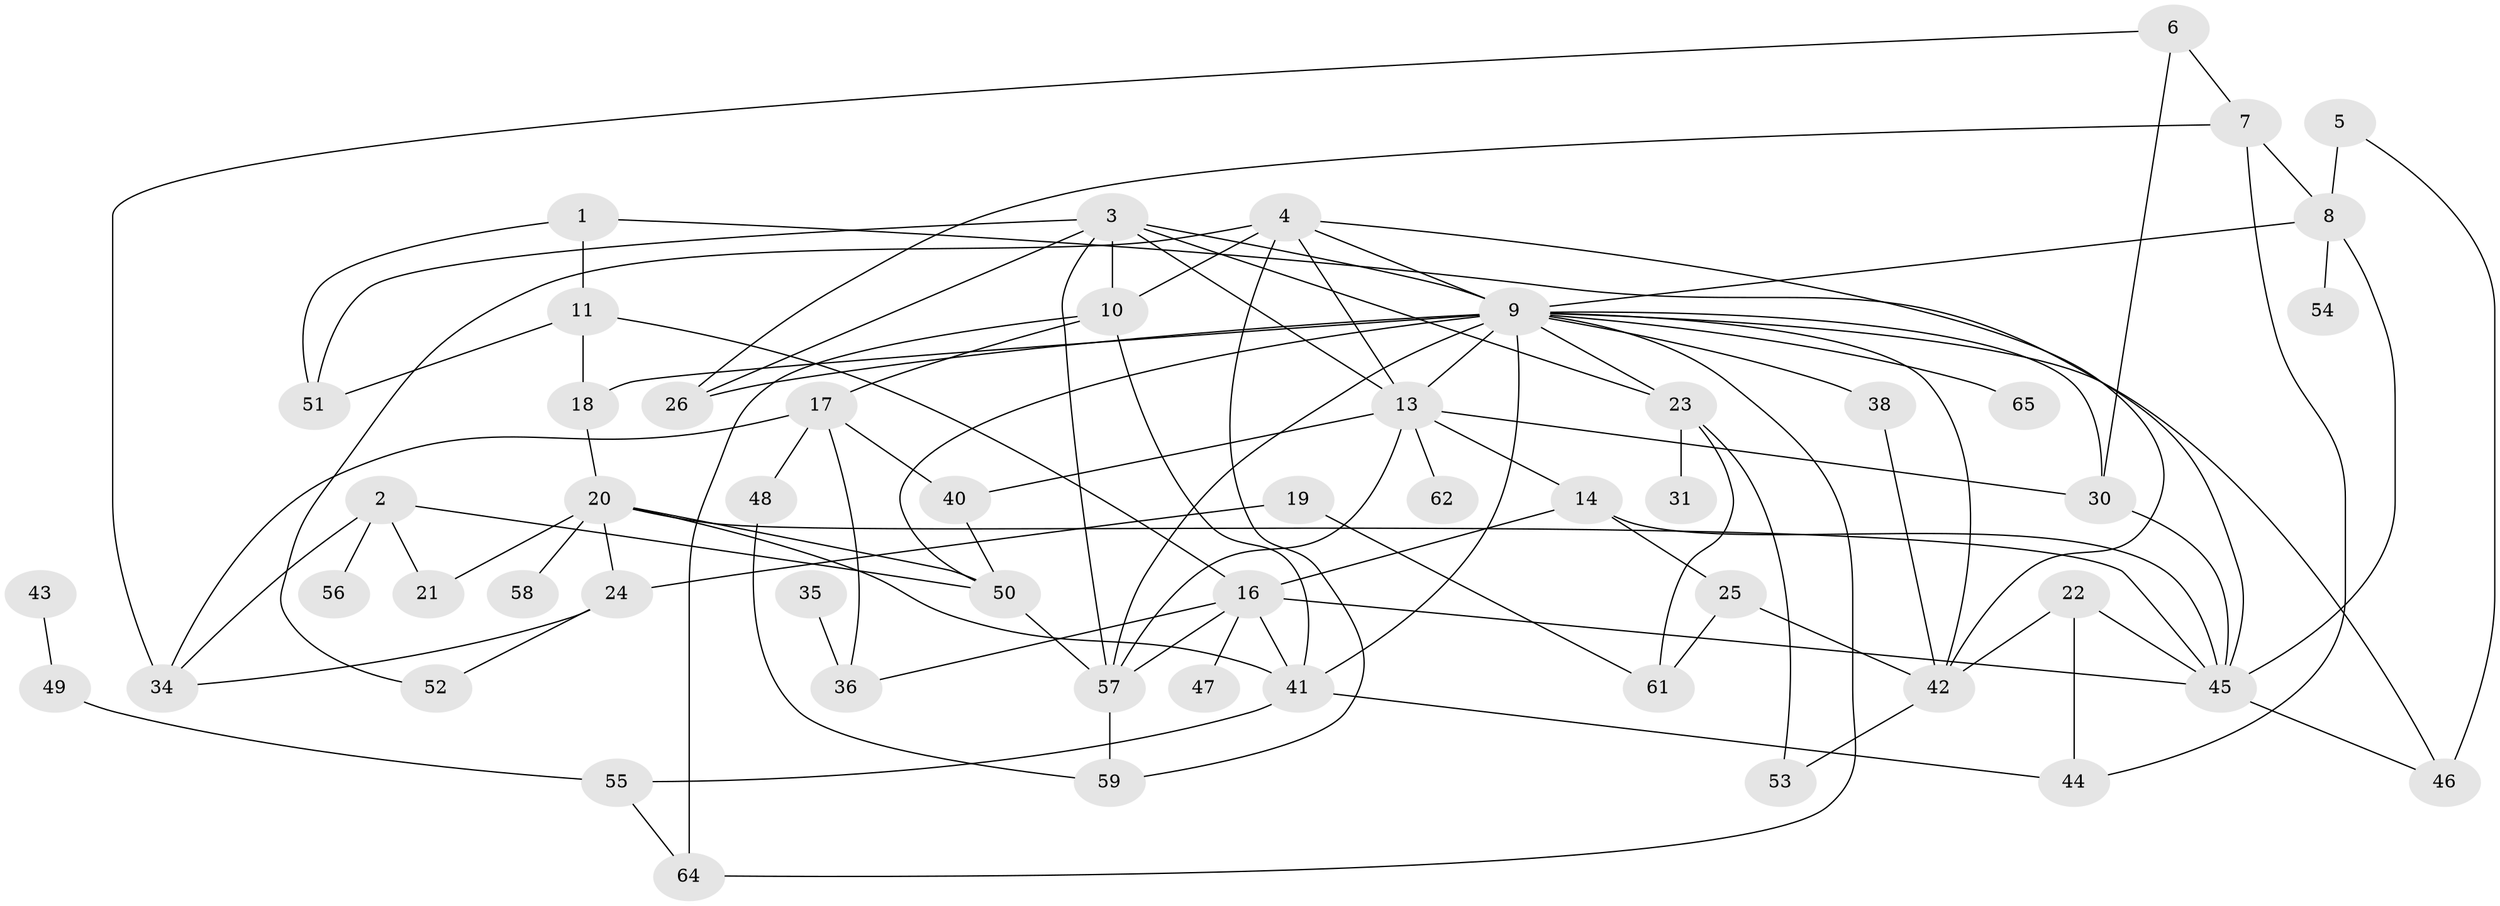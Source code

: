 // original degree distribution, {1: 0.20930232558139536, 3: 0.2558139534883721, 2: 0.20155038759689922, 4: 0.13953488372093023, 6: 0.03875968992248062, 5: 0.06201550387596899, 0: 0.06976744186046512, 7: 0.015503875968992248, 8: 0.007751937984496124}
// Generated by graph-tools (version 1.1) at 2025/47/03/04/25 22:47:56]
// undirected, 54 vertices, 100 edges
graph export_dot {
  node [color=gray90,style=filled];
  1;
  2;
  3;
  4;
  5;
  6;
  7;
  8;
  9;
  10;
  11;
  13;
  14;
  16;
  17;
  18;
  19;
  20;
  21;
  22;
  23;
  24;
  25;
  26;
  30;
  31;
  34;
  35;
  36;
  38;
  40;
  41;
  42;
  43;
  44;
  45;
  46;
  47;
  48;
  49;
  50;
  51;
  52;
  53;
  54;
  55;
  56;
  57;
  58;
  59;
  61;
  62;
  64;
  65;
  1 -- 11 [weight=1.0];
  1 -- 45 [weight=1.0];
  1 -- 51 [weight=1.0];
  2 -- 21 [weight=1.0];
  2 -- 34 [weight=1.0];
  2 -- 50 [weight=1.0];
  2 -- 56 [weight=1.0];
  3 -- 9 [weight=1.0];
  3 -- 10 [weight=1.0];
  3 -- 13 [weight=1.0];
  3 -- 23 [weight=1.0];
  3 -- 26 [weight=1.0];
  3 -- 51 [weight=1.0];
  3 -- 57 [weight=1.0];
  4 -- 9 [weight=1.0];
  4 -- 10 [weight=1.0];
  4 -- 13 [weight=1.0];
  4 -- 42 [weight=1.0];
  4 -- 52 [weight=1.0];
  4 -- 59 [weight=1.0];
  5 -- 8 [weight=2.0];
  5 -- 46 [weight=1.0];
  6 -- 7 [weight=1.0];
  6 -- 30 [weight=1.0];
  6 -- 34 [weight=1.0];
  7 -- 8 [weight=1.0];
  7 -- 26 [weight=2.0];
  7 -- 44 [weight=1.0];
  8 -- 9 [weight=1.0];
  8 -- 45 [weight=1.0];
  8 -- 54 [weight=1.0];
  9 -- 13 [weight=1.0];
  9 -- 18 [weight=1.0];
  9 -- 23 [weight=1.0];
  9 -- 26 [weight=1.0];
  9 -- 30 [weight=1.0];
  9 -- 38 [weight=1.0];
  9 -- 41 [weight=2.0];
  9 -- 42 [weight=1.0];
  9 -- 46 [weight=1.0];
  9 -- 50 [weight=1.0];
  9 -- 57 [weight=1.0];
  9 -- 64 [weight=1.0];
  9 -- 65 [weight=1.0];
  10 -- 17 [weight=1.0];
  10 -- 41 [weight=1.0];
  10 -- 64 [weight=1.0];
  11 -- 16 [weight=1.0];
  11 -- 18 [weight=1.0];
  11 -- 51 [weight=1.0];
  13 -- 14 [weight=1.0];
  13 -- 30 [weight=1.0];
  13 -- 40 [weight=1.0];
  13 -- 57 [weight=1.0];
  13 -- 62 [weight=1.0];
  14 -- 16 [weight=1.0];
  14 -- 25 [weight=1.0];
  14 -- 45 [weight=1.0];
  16 -- 36 [weight=1.0];
  16 -- 41 [weight=1.0];
  16 -- 45 [weight=1.0];
  16 -- 47 [weight=1.0];
  16 -- 57 [weight=1.0];
  17 -- 34 [weight=2.0];
  17 -- 36 [weight=1.0];
  17 -- 40 [weight=1.0];
  17 -- 48 [weight=1.0];
  18 -- 20 [weight=1.0];
  19 -- 24 [weight=1.0];
  19 -- 61 [weight=1.0];
  20 -- 21 [weight=1.0];
  20 -- 24 [weight=1.0];
  20 -- 41 [weight=1.0];
  20 -- 45 [weight=1.0];
  20 -- 50 [weight=1.0];
  20 -- 58 [weight=2.0];
  22 -- 42 [weight=1.0];
  22 -- 44 [weight=1.0];
  22 -- 45 [weight=1.0];
  23 -- 31 [weight=1.0];
  23 -- 53 [weight=1.0];
  23 -- 61 [weight=1.0];
  24 -- 34 [weight=1.0];
  24 -- 52 [weight=1.0];
  25 -- 42 [weight=1.0];
  25 -- 61 [weight=1.0];
  30 -- 45 [weight=1.0];
  35 -- 36 [weight=2.0];
  38 -- 42 [weight=1.0];
  40 -- 50 [weight=1.0];
  41 -- 44 [weight=1.0];
  41 -- 55 [weight=1.0];
  42 -- 53 [weight=1.0];
  43 -- 49 [weight=1.0];
  45 -- 46 [weight=1.0];
  48 -- 59 [weight=1.0];
  49 -- 55 [weight=1.0];
  50 -- 57 [weight=1.0];
  55 -- 64 [weight=1.0];
  57 -- 59 [weight=1.0];
}
